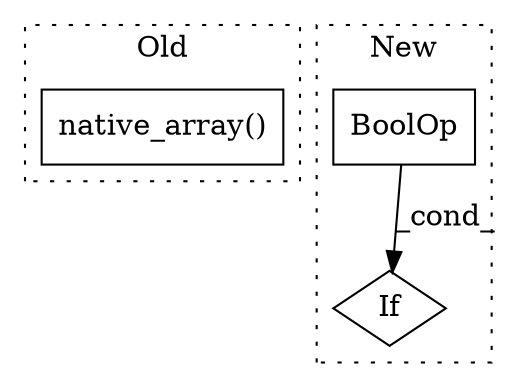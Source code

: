 digraph G {
subgraph cluster0 {
1 [label="native_array()" a="75" s="1310,1356" l="17,1" shape="box"];
label = "Old";
style="dotted";
}
subgraph cluster1 {
2 [label="BoolOp" a="72" s="1019" l="49" shape="box"];
3 [label="If" a="96" s="1016" l="3" shape="diamond"];
label = "New";
style="dotted";
}
2 -> 3 [label="_cond_"];
}